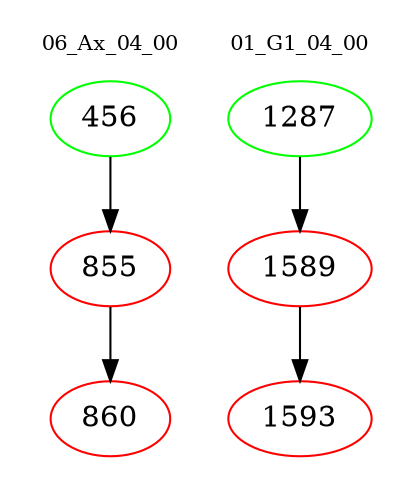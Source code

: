 digraph{
subgraph cluster_0 {
color = white
label = "06_Ax_04_00";
fontsize=10;
T0_456 [label="456", color="green"]
T0_456 -> T0_855 [color="black"]
T0_855 [label="855", color="red"]
T0_855 -> T0_860 [color="black"]
T0_860 [label="860", color="red"]
}
subgraph cluster_1 {
color = white
label = "01_G1_04_00";
fontsize=10;
T1_1287 [label="1287", color="green"]
T1_1287 -> T1_1589 [color="black"]
T1_1589 [label="1589", color="red"]
T1_1589 -> T1_1593 [color="black"]
T1_1593 [label="1593", color="red"]
}
}
